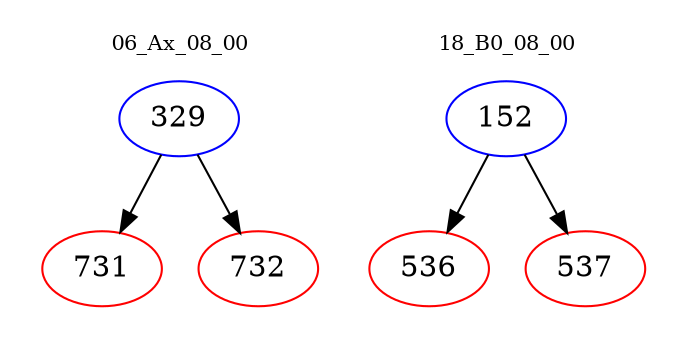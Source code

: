 digraph{
subgraph cluster_0 {
color = white
label = "06_Ax_08_00";
fontsize=10;
T0_329 [label="329", color="blue"]
T0_329 -> T0_731 [color="black"]
T0_731 [label="731", color="red"]
T0_329 -> T0_732 [color="black"]
T0_732 [label="732", color="red"]
}
subgraph cluster_1 {
color = white
label = "18_B0_08_00";
fontsize=10;
T1_152 [label="152", color="blue"]
T1_152 -> T1_536 [color="black"]
T1_536 [label="536", color="red"]
T1_152 -> T1_537 [color="black"]
T1_537 [label="537", color="red"]
}
}
